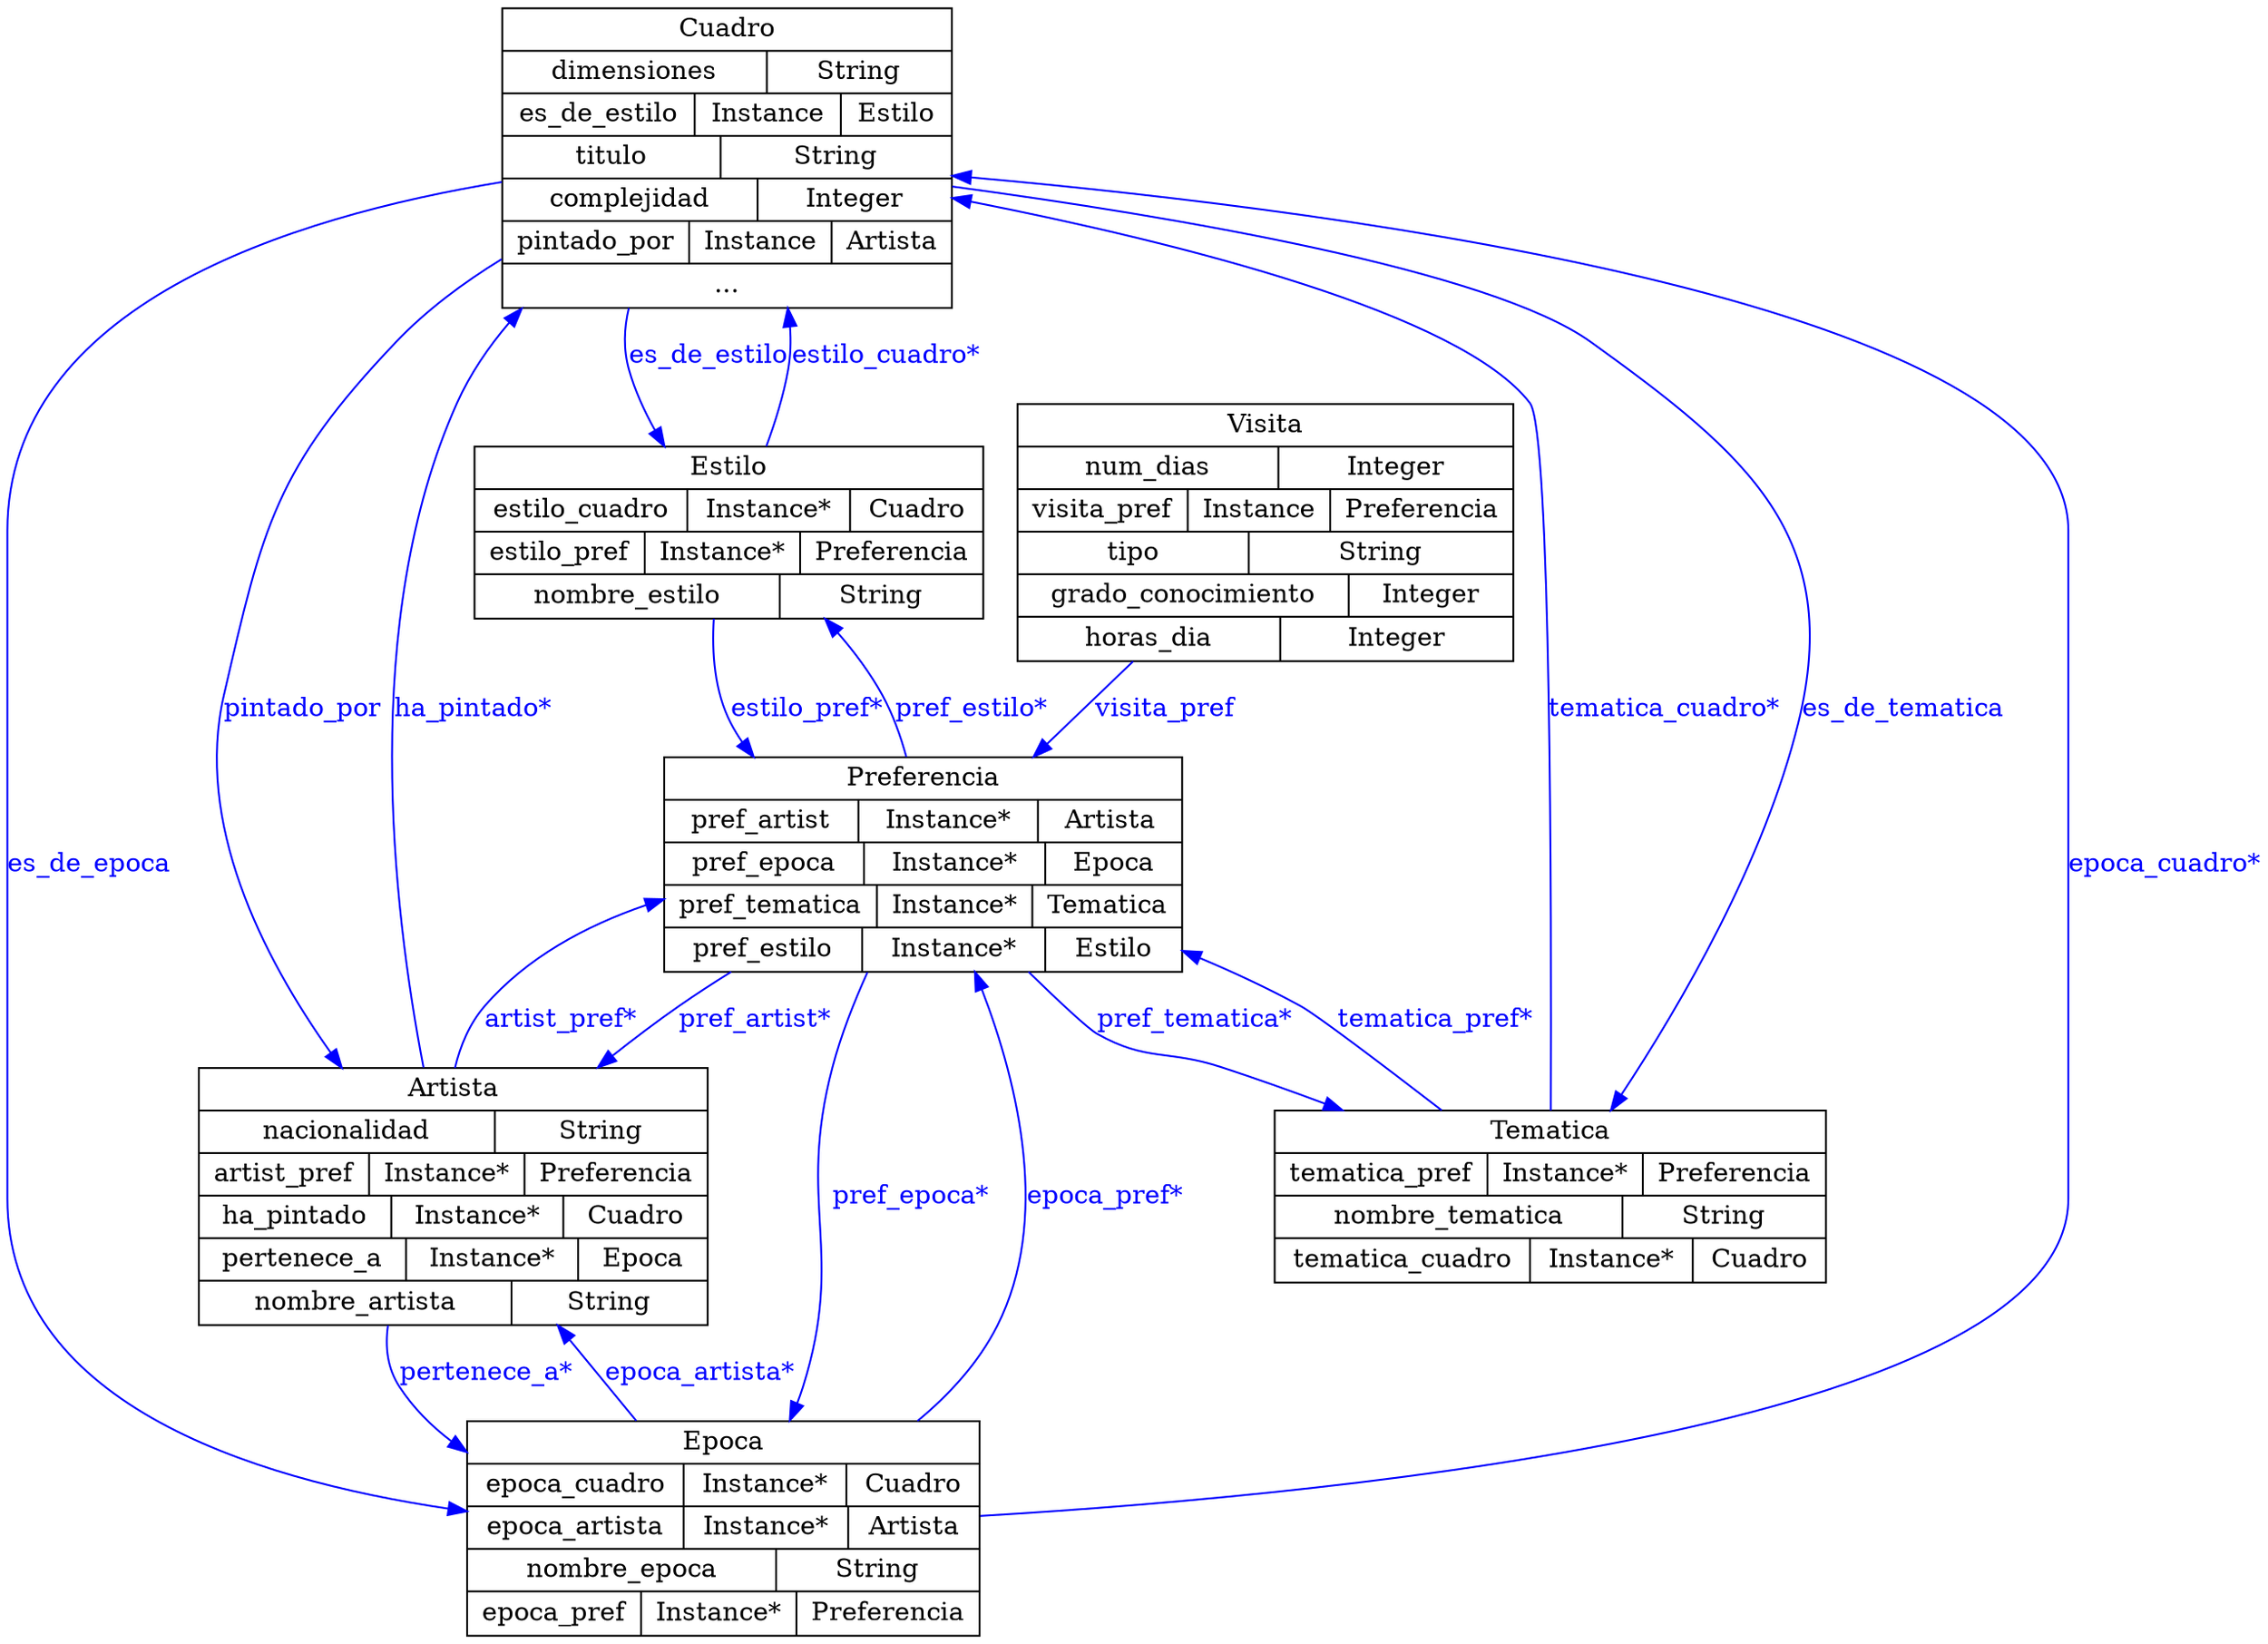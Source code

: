 digraph museum {
	graph [bb="0,0,1026,876"];
	node [label="\N"];
	Cuadro	[color="0.0,0.0,0.0",
		fontcolor="0.0,0.0,0.0",
		height=2.25,
		label="{Cuadro|{dimensiones|String}|{es_de_estilo|Instance|{Estilo}}|{titulo|String}|{complejidad|Integer}|{pintado_por|Instance|{Artista}}|{\
...}}",
		pos="336,795",
		rects="235,852.5,437,875.5 235,829.5,354,852.5 354,829.5,437,852.5 235,806.5,322,829.5 322,806.5,387,829.5 387,806.5,437,829.5 235,783.5,\
333,806.5 333,783.5,437,806.5 235,760.5,351,783.5 351,760.5,437,783.5 235,737.5,321,760.5 321,737.5,384,760.5 384,737.5,437,760.5 \
235,714.5,437,737.5",
		shape=record,
		width=2.8056];
	Estilo	[color="0.0,0.0,0.0",
		fontcolor="0.0,0.0,0.0",
		height=1.2917,
		label="{Estilo|{estilo_cuadro|Instance*|{Cuadro}}|{estilo_pref|Instance*|{Preferencia}}|{nombre_estilo|String}}",
		pos="337,593.5",
		rects="224.5,616.5,449.5,639.5 224.5,593.5,317.5,616.5 317.5,593.5,388.5,616.5 388.5,593.5,449.5,616.5 224.5,570.5,300.5,593.5 300.5,570.5,\
370.5,593.5 370.5,570.5,449.5,593.5 224.5,547.5,359.5,570.5 359.5,547.5,449.5,570.5",
		shape=record,
		width=3.125];
	Cuadro -> Estilo	[color="0.6666667,1.0,1.0",
		fontcolor="0.6666667,1.0,1.0",
		label=es_de_estilo,
		lp="326,688.5",
		pos="e,307.53,639.95 290.94,714.32 288.64,703.28 288.27,691.96 291,681 293.68,670.26 297.97,659.39 302.88,649.15",
		style=filled];
	Artista	[color="0.0,0.0,0.0",
		fontcolor="0.0,0.0,0.0",
		height=1.9306,
		label="{Artista|{nacionalidad|String}|{artist_pref|Instance*|{Preferencia}}|{ha_pintado|Instance*|{Cuadro}}|{pertenece_a|Instance*|{Epoca}}|{\
nombre_artista|String}}",
		pos="225,236.5",
		rects="113.5,282.5,336.5,305.5 113.5,259.5,242.5,282.5 242.5,259.5,336.5,282.5 113.5,236.5,187.5,259.5 187.5,236.5,257.5,259.5 257.5,236.5,\
336.5,259.5 113.5,213.5,197.5,236.5 197.5,213.5,272.5,236.5 272.5,213.5,336.5,236.5 113.5,190.5,201.5,213.5 201.5,190.5,277.5,213.5 \
277.5,190.5,336.5,213.5 113.5,167.5,249.5,190.5 249.5,167.5,336.5,190.5",
		shape=record,
		width=3.0972];
	Cuadro -> Artista	[color="0.6666667,1.0,1.0",
		fontcolor="0.6666667,1.0,1.0",
		label=pintado_por,
		lp="139,498.5",
		pos="e,167.41,305.51 234.79,742.29 215.49,729.12 196.75,713.62 182,696 123.42,626 121.67,595.56 104,506 90.497,437.55 125.76,365.79 161.65,\
313.69",
		style=filled];
	Epoca	[color="0.0,0.0,0.0",
		fontcolor="0.0,0.0,0.0",
		height=1.6111,
		label="{Epoca|{epoca_cuadro|Instance*|{Cuadro}}|{epoca_artista|Instance*|{Artista}}|{nombre_epoca|String}|{epoca_pref|Instance*|{Preferencia}}}",
		pos="335,58",
		rects="220.5,92.5,449.5,115.5 220.5,69.5,318.5,92.5 318.5,69.5,389.5,92.5 389.5,69.5,449.5,92.5 220.5,46.5,316.5,69.5 316.5,46.5,391.5,\
69.5 391.5,46.5,449.5,69.5 220.5,23.5,360.5,46.5 360.5,23.5,449.5,46.5 220.5,0.5,300.5,23.5 300.5,0.5,370.5,23.5 370.5,0.5,449.5,\
23.5",
		shape=record,
		width=3.1806];
	Cuadro -> Epoca	[color="0.6666667,1.0,1.0",
		fontcolor="0.6666667,1.0,1.0",
		label=es_de_epoca,
		lp="37.5,415",
		pos="e,220.18,72.072 234.73,777.82 135.8,755.57 0,704.91 0,594.5 0,594.5 0,594.5 0,235.5 0,136.93 114.93,93.277 210.15,74.026",
		style=filled];
	Tematica	[color="0.0,0.0,0.0",
		fontcolor="0.0,0.0,0.0",
		height=1.2917,
		label="{Tematica|{tematica_pref|Instance*|{Preferencia}}|{nombre_tematica|String}|{tematica_cuadro|Instance*|{Cuadro}}}",
		pos="707,236.5",
		rects="586.5,259.5,827.5,282.5 586.5,236.5,678.5,259.5 678.5,236.5,748.5,259.5 748.5,236.5,827.5,259.5 586.5,213.5,738.5,236.5 738.5,213.5,\
827.5,236.5 586.5,190.5,696.5,213.5 696.5,190.5,767.5,213.5 767.5,190.5,827.5,213.5",
		shape=record,
		width=3.3472];
	Cuadro -> Tematica	[color="0.6666667,1.0,1.0",
		fontcolor="0.6666667,1.0,1.0",
		label=es_de_tematica,
		lp="859.5,498.5",
		pos="e,732.75,282.89 437.08,792.25 523.1,785.72 645.33,763.88 727,696 803.11,632.73 833.63,588.01 814,491 799.41,418.93 763.69,341.89 \
737.51,291.9",
		style=filled];
	Estilo -> Cuadro	[color="0.6666667,1.0,1.0",
		fontcolor="0.6666667,1.0,1.0",
		label="estilo_cuadro*",
		lp="403.5,688.5",
		pos="e,360.83,714.35 352.05,639.81 355.74,652.94 359.15,667.41 361,681 362.04,688.63 362.21,696.51 361.74,704.39",
		style=filled];
	Preferencia	[color="0.0,0.0,0.0",
		fontcolor="0.0,0.0,0.0",
		height=1.6111,
		label="{Preferencia|{pref_artist|Instance*|{Artista}}|{pref_epoca|Instance*|{Epoca}}|{pref_tematica|Instance*|{Tematica}}|{pref_estilo|\
Instance*|{Estilo}}}",
		pos="427,415",
		rects="312,449.5,542,472.5 312,426.5,397,449.5 397,426.5,478,449.5 478,426.5,542,449.5 312,403.5,401,426.5 401,403.5,480,426.5 480,403.5,\
542,426.5 312,380.5,404,403.5 404,380.5,474,403.5 474,380.5,542,403.5 312,357.5,400,380.5 400,357.5,482,380.5 482,357.5,542,380.5",
		shape=record,
		width=3.1944];
	Estilo -> Preferencia	[color="0.6666667,1.0,1.0",
		fontcolor="0.6666667,1.0,1.0",
		label="estilo_pref*",
		lp="371.5,498.5",
		pos="e,349.27,472.87 329.5,547.47 328.43,529.17 329.85,508.3 338,491 339.6,487.6 341.44,484.3 343.47,481.1",
		style=filled];
	Artista -> Cuadro	[color="0.6666667,1.0,1.0",
		fontcolor="0.6666667,1.0,1.0",
		label="ha_pintado*",
		lp="222,498.5",
		pos="e,245.79,714.24 207.76,305.51 189.31,391.93 168.5,544.12 215,663 220.93,678.16 229.53,692.62 239.45,706.03",
		style=filled];
	Artista -> Epoca	[color="0.6666667,1.0,1.0",
		fontcolor="0.6666667,1.0,1.0",
		label="pertenece_a*",
		lp="239,141.5",
		pos="e,220.39,111.16 195.8,167.24 194.64,155.68 196.08,144.14 202,134 205.25,128.44 209.07,123.26 213.34,118.44",
		style=filled];
	Artista -> Preferencia	[color="0.6666667,1.0,1.0",
		fontcolor="0.6666667,1.0,1.0",
		label="artist_pref*",
		lp="268,331.5",
		pos="e,311.78,391.3 222.2,305.56 224.42,317.6 228.63,329.35 236,339 252.76,360.94 276.87,376.46 302.34,387.45",
		style=filled];
	Epoca -> Cuadro	[color="0.6666667,1.0,1.0",
		fontcolor="0.6666667,1.0,1.0",
		label="epoca_cuadro*",
		lp="982,415",
		pos="e,437.1,781.68 449.84,69.065 624.79,87.614 938,134.87 938,235.5 938,594.5 938,594.5 938,594.5 938,696.77 621,755.67 447.06,780.28",
		style=filled];
	Epoca -> Artista	[color="0.6666667,1.0,1.0",
		fontcolor="0.6666667,1.0,1.0",
		label="epoca_artista*",
		lp="329,141.5",
		pos="e,267.32,167.23 299.3,115.9 295.48,122.01 291.66,128.13 288,134 283.03,141.97 277.85,150.29 272.69,158.6",
		style=filled];
	Epoca -> Preferencia	[color="0.6666667,1.0,1.0",
		fontcolor="0.6666667,1.0,1.0",
		label="epoca_pref*",
		lp="509.5,236.5",
		pos="e,450.98,357.48 420.32,115.69 436.01,130.4 450.19,147.64 459,167 485.08,224.31 471.14,296.34 454.27,347.8",
		style=filled];
	Tematica -> Cuadro	[color="0.6666667,1.0,1.0",
		fontcolor="0.6666667,1.0,1.0",
		label="tematica_cuadro*",
		lp="754,498.5",
		pos="e,437.34,786.92 706.97,282.71 706.72,389.15 704.98,647.79 694,663 637.7,740.99 529.93,772.65 447.29,785.45",
		style=filled];
	Tematica -> Preferencia	[color="0.6666667,1.0,1.0",
		fontcolor="0.6666667,1.0,1.0",
		label="tematica_pref*",
		lp="654.5,331.5",
		pos="e,542.37,367.38 662.73,282.63 642.6,301.58 617.78,322.91 593,339 579.93,347.49 565.74,355.48 551.35,362.87",
		style=filled];
	Preferencia -> Estilo	[color="0.6666667,1.0,1.0",
		fontcolor="0.6666667,1.0,1.0",
		label="pref_estilo*",
		lp="444.5,498.5",
		pos="e,378.33,547.37 417.1,472.51 414.03,483.91 410.07,495.59 405,506 399.46,517.38 392.23,528.67 384.56,539.15",
		style=filled];
	Preferencia -> Artista	[color="0.6666667,1.0,1.0",
		fontcolor="0.6666667,1.0,1.0",
		label="pref_artist*",
		lp="349,331.5",
		pos="e,282.75,305.74 339.68,357.32 331.83,351.38 324.15,345.22 317,339 307.8,330.99 298.59,322.11 289.75,313.04",
		style=filled];
	Preferencia -> Epoca	[color="0.6666667,1.0,1.0",
		fontcolor="0.6666667,1.0,1.0",
		label="pref_epoca*",
		lp="419.5,236.5",
		pos="e,363.92,115.54 400.76,357.29 394.25,341.04 388,323.1 384,306 366.51,231.32 389.64,208.14 370,134 369.22,131.04 368.32,128.05 367.34,\
125.06",
		style=filled];
	Preferencia -> Tematica	[color="0.6666667,1.0,1.0",
		fontcolor="0.6666667,1.0,1.0",
		label="pref_tematica*",
		lp="547.5,331.5",
		pos="e,619.59,282.65 472.4,357.36 485.22,342.53 497.87,329.22 506,324 529.43,308.95 540.06,316.12 566,306 580.59,300.31 595.75,293.71 \
610.48,286.91",
		style=filled];
	Visita	[color="0.0,0.0,0.0",
		fontcolor="0.0,0.0,0.0",
		height=1.9306,
		label="{Visita|{num_dias|Integer}|{visita_pref|Instance|{Preferencia}}|{tipo|String}|{grado_conocimiento|Integer}|{horas_dia|Integer}}",
		pos="576,593.5",
		rects="467.5,639.5,684.5,662.5 467.5,616.5,583.5,639.5 583.5,616.5,684.5,639.5 467.5,593.5,542.5,616.5 542.5,593.5,605.5,616.5 605.5,593.5,\
684.5,616.5 467.5,570.5,569.5,593.5 569.5,570.5,684.5,593.5 467.5,547.5,614.5,570.5 614.5,547.5,684.5,570.5 467.5,524.5,583.5,547.5 \
583.5,524.5,684.5,547.5",
		shape=record,
		width=3.0139];
	Visita -> Preferencia	[color="0.6666667,1.0,1.0",
		fontcolor="0.6666667,1.0,1.0",
		label=visita_pref,
		lp="531.5,498.5",
		pos="e,474.8,472.62 518.39,524.26 506.23,509.86 493.44,494.7 481.4,480.44",
		style=filled];
}
